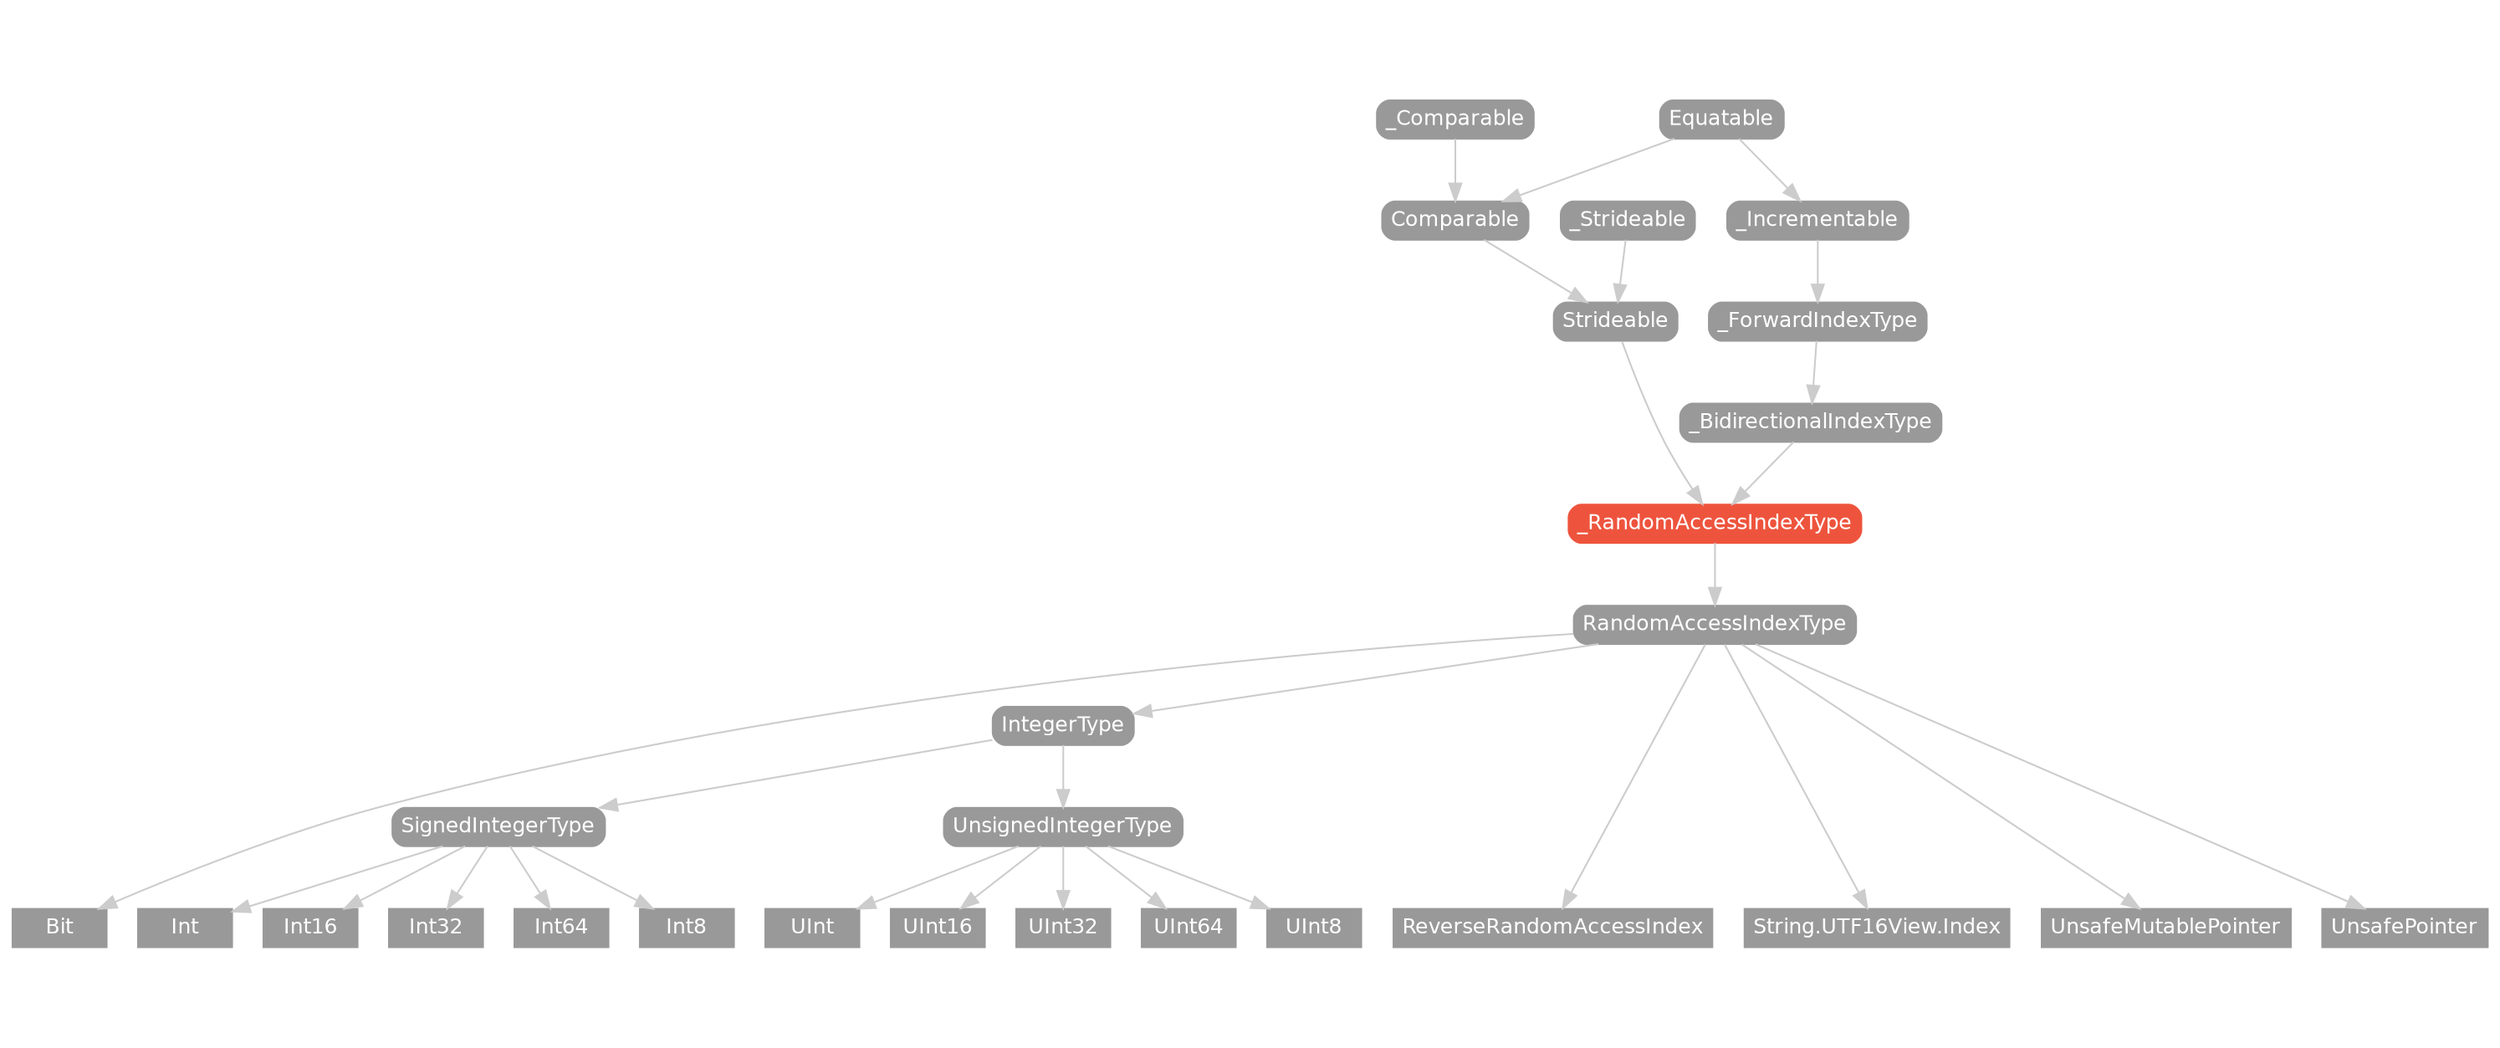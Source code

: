 strict digraph "_RandomAccessIndexType - Type Hierarchy - SwiftDoc.cn" {
    pad="0.1,0.8"
    node [shape=box, style="filled,rounded", color="#999999", fillcolor="#999999", fontcolor=white, fontname=Helvetica, fontnames="Helvetica,sansserif", fontsize=12, margin="0.07,0.05", height="0.3"]
    edge [color="#cccccc"]
    "Bit" [URL="/type/Bit/hierarchy/", style=filled]
    "Comparable" [URL="/protocol/Comparable/hierarchy/"]
    "Equatable" [URL="/protocol/Equatable/hierarchy/"]
    "Int" [URL="/type/Int/hierarchy/", style=filled]
    "Int16" [URL="/type/Int16/hierarchy/", style=filled]
    "Int32" [URL="/type/Int32/hierarchy/", style=filled]
    "Int64" [URL="/type/Int64/hierarchy/", style=filled]
    "Int8" [URL="/type/Int8/hierarchy/", style=filled]
    "IntegerType" [URL="/protocol/IntegerType/hierarchy/"]
    "RandomAccessIndexType" [URL="/protocol/RandomAccessIndexType/hierarchy/"]
    "ReverseRandomAccessIndex" [URL="/type/ReverseRandomAccessIndex/hierarchy/", style=filled]
    "SignedIntegerType" [URL="/protocol/SignedIntegerType/hierarchy/"]
    "Strideable" [URL="/protocol/Strideable/hierarchy/"]
    "String.UTF16View.Index" [URL="/type/String.UTF16View.Index/hierarchy/", style=filled]
    "UInt" [URL="/type/UInt/hierarchy/", style=filled]
    "UInt16" [URL="/type/UInt16/hierarchy/", style=filled]
    "UInt32" [URL="/type/UInt32/hierarchy/", style=filled]
    "UInt64" [URL="/type/UInt64/hierarchy/", style=filled]
    "UInt8" [URL="/type/UInt8/hierarchy/", style=filled]
    "UnsafeMutablePointer" [URL="/type/UnsafeMutablePointer/hierarchy/", style=filled]
    "UnsafePointer" [URL="/type/UnsafePointer/hierarchy/", style=filled]
    "UnsignedIntegerType" [URL="/protocol/UnsignedIntegerType/hierarchy/"]
    "_BidirectionalIndexType" [URL="/protocol/_BidirectionalIndexType/hierarchy/"]
    "_Comparable" [URL="/protocol/_Comparable/hierarchy/"]
    "_ForwardIndexType" [URL="/protocol/_ForwardIndexType/hierarchy/"]
    "_Incrementable" [URL="/protocol/_Incrementable/hierarchy/"]
    "_RandomAccessIndexType" [URL="/protocol/_RandomAccessIndexType/", style="filled,rounded", fillcolor="#ee543d", color="#ee543d"]
    "_Strideable" [URL="/protocol/_Strideable/hierarchy/"]    "_RandomAccessIndexType" -> "RandomAccessIndexType"
    "RandomAccessIndexType" -> "Bit"
    "RandomAccessIndexType" -> "IntegerType"
    "RandomAccessIndexType" -> "ReverseRandomAccessIndex"
    "RandomAccessIndexType" -> "UnsafeMutablePointer"
    "RandomAccessIndexType" -> "UnsafePointer"
    "RandomAccessIndexType" -> "String.UTF16View.Index"
    "IntegerType" -> "SignedIntegerType"
    "IntegerType" -> "UnsignedIntegerType"
    "SignedIntegerType" -> "Int"
    "SignedIntegerType" -> "Int16"
    "SignedIntegerType" -> "Int32"
    "SignedIntegerType" -> "Int64"
    "SignedIntegerType" -> "Int8"
    "UnsignedIntegerType" -> "UInt"
    "UnsignedIntegerType" -> "UInt16"
    "UnsignedIntegerType" -> "UInt32"
    "UnsignedIntegerType" -> "UInt64"
    "UnsignedIntegerType" -> "UInt8"
    "_BidirectionalIndexType" -> "_RandomAccessIndexType"
    "Strideable" -> "_RandomAccessIndexType"
    "_ForwardIndexType" -> "_BidirectionalIndexType"
    "_Incrementable" -> "_ForwardIndexType"
    "Equatable" -> "_Incrementable"
    "Comparable" -> "Strideable"
    "_Strideable" -> "Strideable"
    "_Comparable" -> "Comparable"
    "Equatable" -> "Comparable"
    subgraph Types {
        rank = max; "Bit"; "ReverseRandomAccessIndex"; "UnsafeMutablePointer"; "UnsafePointer"; "String.UTF16View.Index"; "Int"; "Int16"; "Int32"; "Int64"; "Int8"; "UInt"; "UInt16"; "UInt32"; "UInt64"; "UInt8";
    }
}
